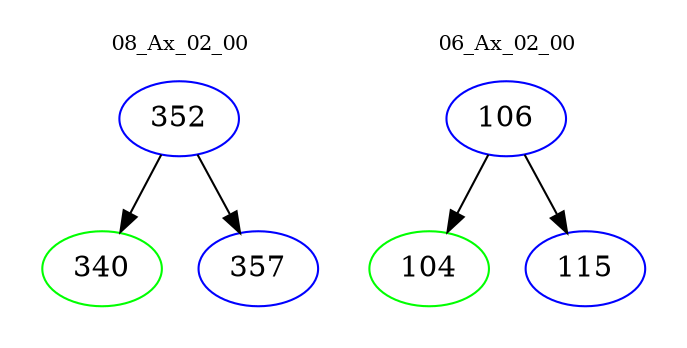 digraph{
subgraph cluster_0 {
color = white
label = "08_Ax_02_00";
fontsize=10;
T0_352 [label="352", color="blue"]
T0_352 -> T0_340 [color="black"]
T0_340 [label="340", color="green"]
T0_352 -> T0_357 [color="black"]
T0_357 [label="357", color="blue"]
}
subgraph cluster_1 {
color = white
label = "06_Ax_02_00";
fontsize=10;
T1_106 [label="106", color="blue"]
T1_106 -> T1_104 [color="black"]
T1_104 [label="104", color="green"]
T1_106 -> T1_115 [color="black"]
T1_115 [label="115", color="blue"]
}
}
